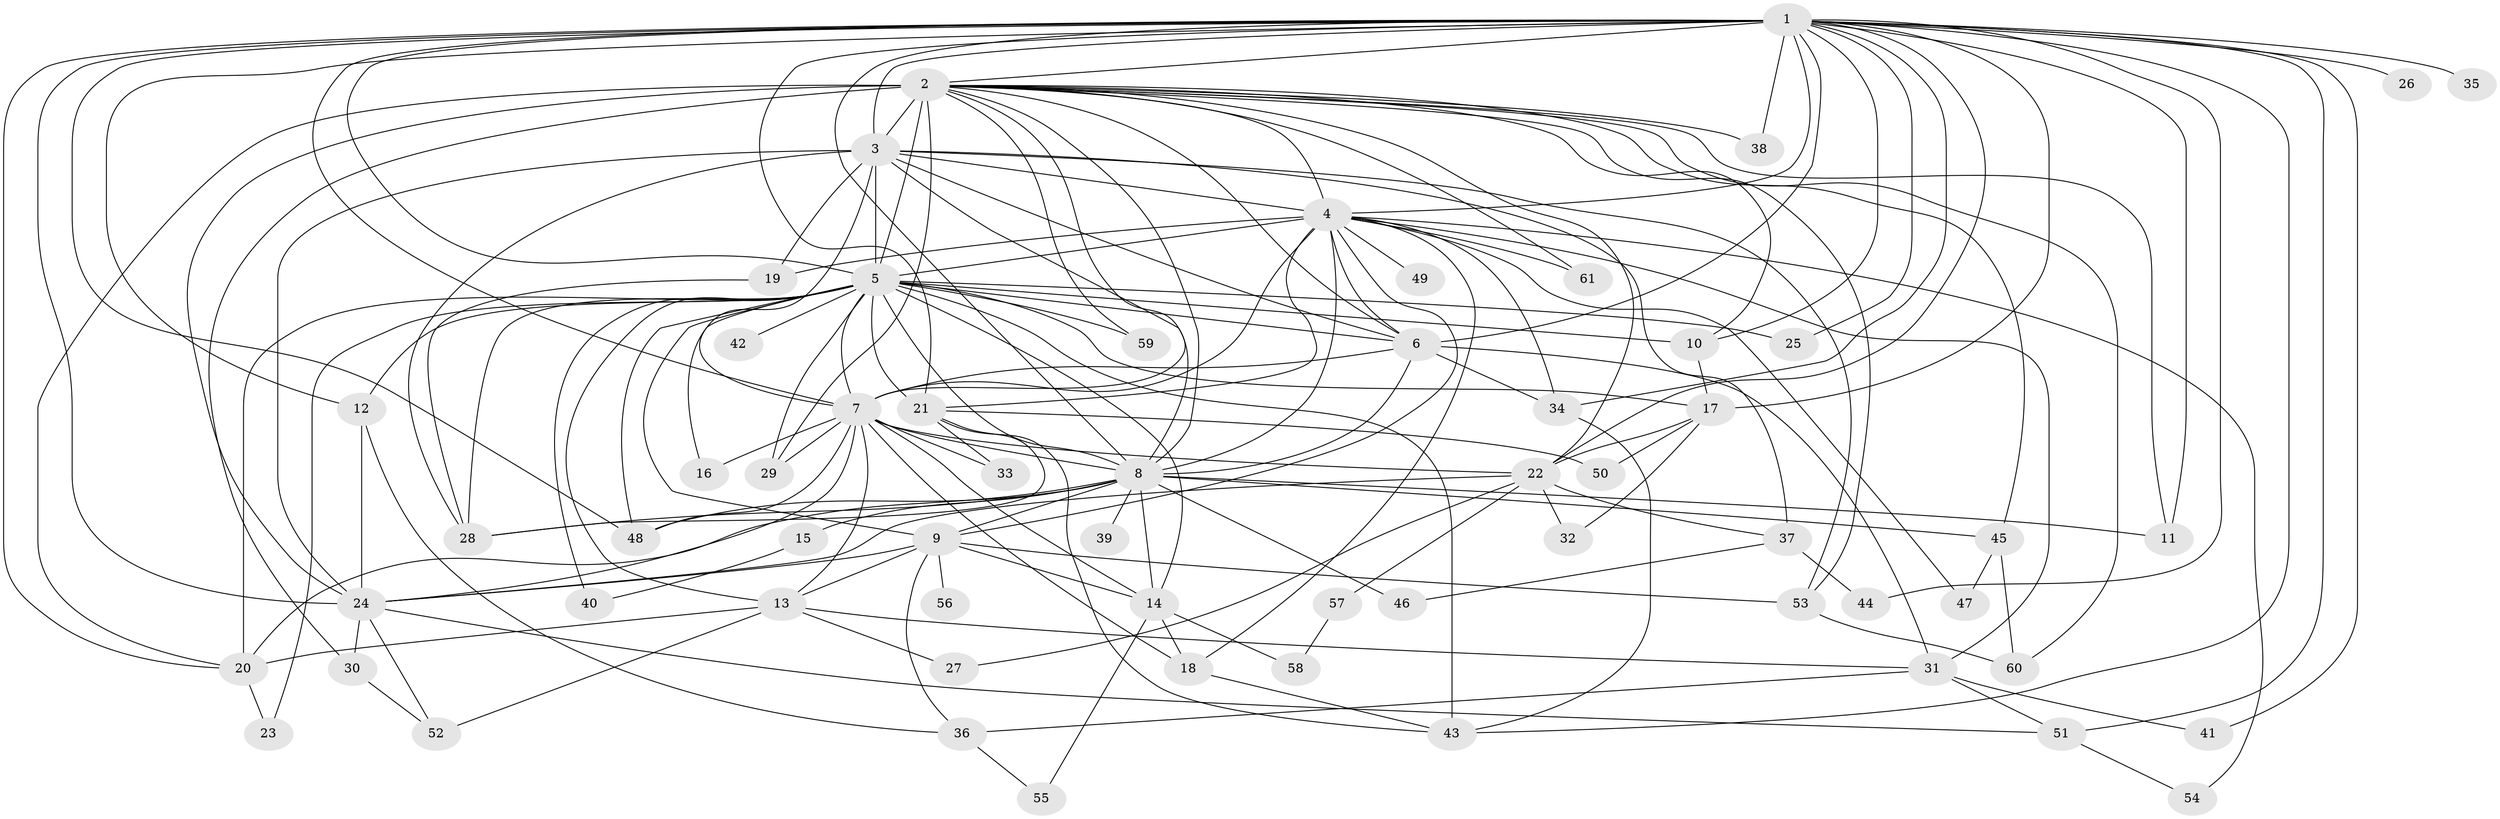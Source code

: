 // original degree distribution, {31: 0.00819672131147541, 13: 0.00819672131147541, 20: 0.00819672131147541, 22: 0.00819672131147541, 25: 0.00819672131147541, 28: 0.00819672131147541, 12: 0.00819672131147541, 23: 0.00819672131147541, 15: 0.00819672131147541, 24: 0.00819672131147541, 6: 0.040983606557377046, 4: 0.11475409836065574, 3: 0.19672131147540983, 8: 0.00819672131147541, 2: 0.5163934426229508, 5: 0.02459016393442623, 11: 0.00819672131147541, 7: 0.00819672131147541}
// Generated by graph-tools (version 1.1) at 2025/35/03/09/25 02:35:02]
// undirected, 61 vertices, 161 edges
graph export_dot {
graph [start="1"]
  node [color=gray90,style=filled];
  1;
  2;
  3;
  4;
  5;
  6;
  7;
  8;
  9;
  10;
  11;
  12;
  13;
  14;
  15;
  16;
  17;
  18;
  19;
  20;
  21;
  22;
  23;
  24;
  25;
  26;
  27;
  28;
  29;
  30;
  31;
  32;
  33;
  34;
  35;
  36;
  37;
  38;
  39;
  40;
  41;
  42;
  43;
  44;
  45;
  46;
  47;
  48;
  49;
  50;
  51;
  52;
  53;
  54;
  55;
  56;
  57;
  58;
  59;
  60;
  61;
  1 -- 2 [weight=1.0];
  1 -- 3 [weight=2.0];
  1 -- 4 [weight=1.0];
  1 -- 5 [weight=3.0];
  1 -- 6 [weight=1.0];
  1 -- 7 [weight=1.0];
  1 -- 8 [weight=2.0];
  1 -- 10 [weight=1.0];
  1 -- 11 [weight=2.0];
  1 -- 12 [weight=1.0];
  1 -- 17 [weight=1.0];
  1 -- 20 [weight=1.0];
  1 -- 21 [weight=1.0];
  1 -- 22 [weight=1.0];
  1 -- 24 [weight=1.0];
  1 -- 25 [weight=1.0];
  1 -- 26 [weight=1.0];
  1 -- 34 [weight=1.0];
  1 -- 35 [weight=1.0];
  1 -- 38 [weight=1.0];
  1 -- 41 [weight=1.0];
  1 -- 43 [weight=1.0];
  1 -- 44 [weight=1.0];
  1 -- 48 [weight=1.0];
  1 -- 51 [weight=1.0];
  2 -- 3 [weight=2.0];
  2 -- 4 [weight=1.0];
  2 -- 5 [weight=11.0];
  2 -- 6 [weight=1.0];
  2 -- 7 [weight=3.0];
  2 -- 8 [weight=1.0];
  2 -- 10 [weight=1.0];
  2 -- 11 [weight=1.0];
  2 -- 20 [weight=2.0];
  2 -- 22 [weight=1.0];
  2 -- 24 [weight=1.0];
  2 -- 29 [weight=1.0];
  2 -- 30 [weight=2.0];
  2 -- 38 [weight=1.0];
  2 -- 45 [weight=1.0];
  2 -- 53 [weight=1.0];
  2 -- 59 [weight=1.0];
  2 -- 60 [weight=1.0];
  2 -- 61 [weight=1.0];
  3 -- 4 [weight=2.0];
  3 -- 5 [weight=4.0];
  3 -- 6 [weight=2.0];
  3 -- 7 [weight=3.0];
  3 -- 8 [weight=3.0];
  3 -- 19 [weight=2.0];
  3 -- 24 [weight=7.0];
  3 -- 28 [weight=1.0];
  3 -- 37 [weight=1.0];
  3 -- 53 [weight=1.0];
  4 -- 5 [weight=3.0];
  4 -- 6 [weight=1.0];
  4 -- 7 [weight=1.0];
  4 -- 8 [weight=1.0];
  4 -- 9 [weight=1.0];
  4 -- 18 [weight=1.0];
  4 -- 19 [weight=1.0];
  4 -- 21 [weight=1.0];
  4 -- 31 [weight=1.0];
  4 -- 34 [weight=1.0];
  4 -- 47 [weight=1.0];
  4 -- 49 [weight=1.0];
  4 -- 54 [weight=1.0];
  4 -- 61 [weight=1.0];
  5 -- 6 [weight=2.0];
  5 -- 7 [weight=2.0];
  5 -- 8 [weight=2.0];
  5 -- 9 [weight=1.0];
  5 -- 10 [weight=3.0];
  5 -- 12 [weight=1.0];
  5 -- 13 [weight=1.0];
  5 -- 14 [weight=1.0];
  5 -- 16 [weight=1.0];
  5 -- 17 [weight=1.0];
  5 -- 20 [weight=1.0];
  5 -- 21 [weight=2.0];
  5 -- 23 [weight=1.0];
  5 -- 25 [weight=1.0];
  5 -- 28 [weight=1.0];
  5 -- 29 [weight=1.0];
  5 -- 40 [weight=1.0];
  5 -- 42 [weight=1.0];
  5 -- 43 [weight=1.0];
  5 -- 48 [weight=1.0];
  5 -- 59 [weight=1.0];
  6 -- 7 [weight=1.0];
  6 -- 8 [weight=2.0];
  6 -- 31 [weight=1.0];
  6 -- 34 [weight=1.0];
  7 -- 8 [weight=1.0];
  7 -- 13 [weight=1.0];
  7 -- 14 [weight=1.0];
  7 -- 16 [weight=1.0];
  7 -- 18 [weight=1.0];
  7 -- 22 [weight=2.0];
  7 -- 24 [weight=1.0];
  7 -- 29 [weight=1.0];
  7 -- 33 [weight=1.0];
  7 -- 48 [weight=1.0];
  8 -- 9 [weight=1.0];
  8 -- 11 [weight=1.0];
  8 -- 14 [weight=1.0];
  8 -- 15 [weight=1.0];
  8 -- 20 [weight=1.0];
  8 -- 28 [weight=1.0];
  8 -- 39 [weight=1.0];
  8 -- 45 [weight=1.0];
  8 -- 46 [weight=1.0];
  8 -- 48 [weight=1.0];
  9 -- 13 [weight=1.0];
  9 -- 14 [weight=1.0];
  9 -- 24 [weight=1.0];
  9 -- 36 [weight=1.0];
  9 -- 53 [weight=1.0];
  9 -- 56 [weight=2.0];
  10 -- 17 [weight=1.0];
  12 -- 24 [weight=1.0];
  12 -- 36 [weight=1.0];
  13 -- 20 [weight=1.0];
  13 -- 27 [weight=1.0];
  13 -- 31 [weight=1.0];
  13 -- 52 [weight=2.0];
  14 -- 18 [weight=1.0];
  14 -- 55 [weight=1.0];
  14 -- 58 [weight=1.0];
  15 -- 40 [weight=1.0];
  17 -- 22 [weight=1.0];
  17 -- 32 [weight=1.0];
  17 -- 50 [weight=1.0];
  18 -- 43 [weight=1.0];
  19 -- 28 [weight=1.0];
  20 -- 23 [weight=1.0];
  21 -- 28 [weight=1.0];
  21 -- 33 [weight=1.0];
  21 -- 43 [weight=1.0];
  21 -- 50 [weight=1.0];
  22 -- 24 [weight=1.0];
  22 -- 27 [weight=1.0];
  22 -- 32 [weight=1.0];
  22 -- 37 [weight=1.0];
  22 -- 57 [weight=1.0];
  24 -- 30 [weight=1.0];
  24 -- 51 [weight=1.0];
  24 -- 52 [weight=1.0];
  30 -- 52 [weight=1.0];
  31 -- 36 [weight=1.0];
  31 -- 41 [weight=1.0];
  31 -- 51 [weight=1.0];
  34 -- 43 [weight=1.0];
  36 -- 55 [weight=1.0];
  37 -- 44 [weight=1.0];
  37 -- 46 [weight=1.0];
  45 -- 47 [weight=1.0];
  45 -- 60 [weight=1.0];
  51 -- 54 [weight=1.0];
  53 -- 60 [weight=1.0];
  57 -- 58 [weight=1.0];
}

